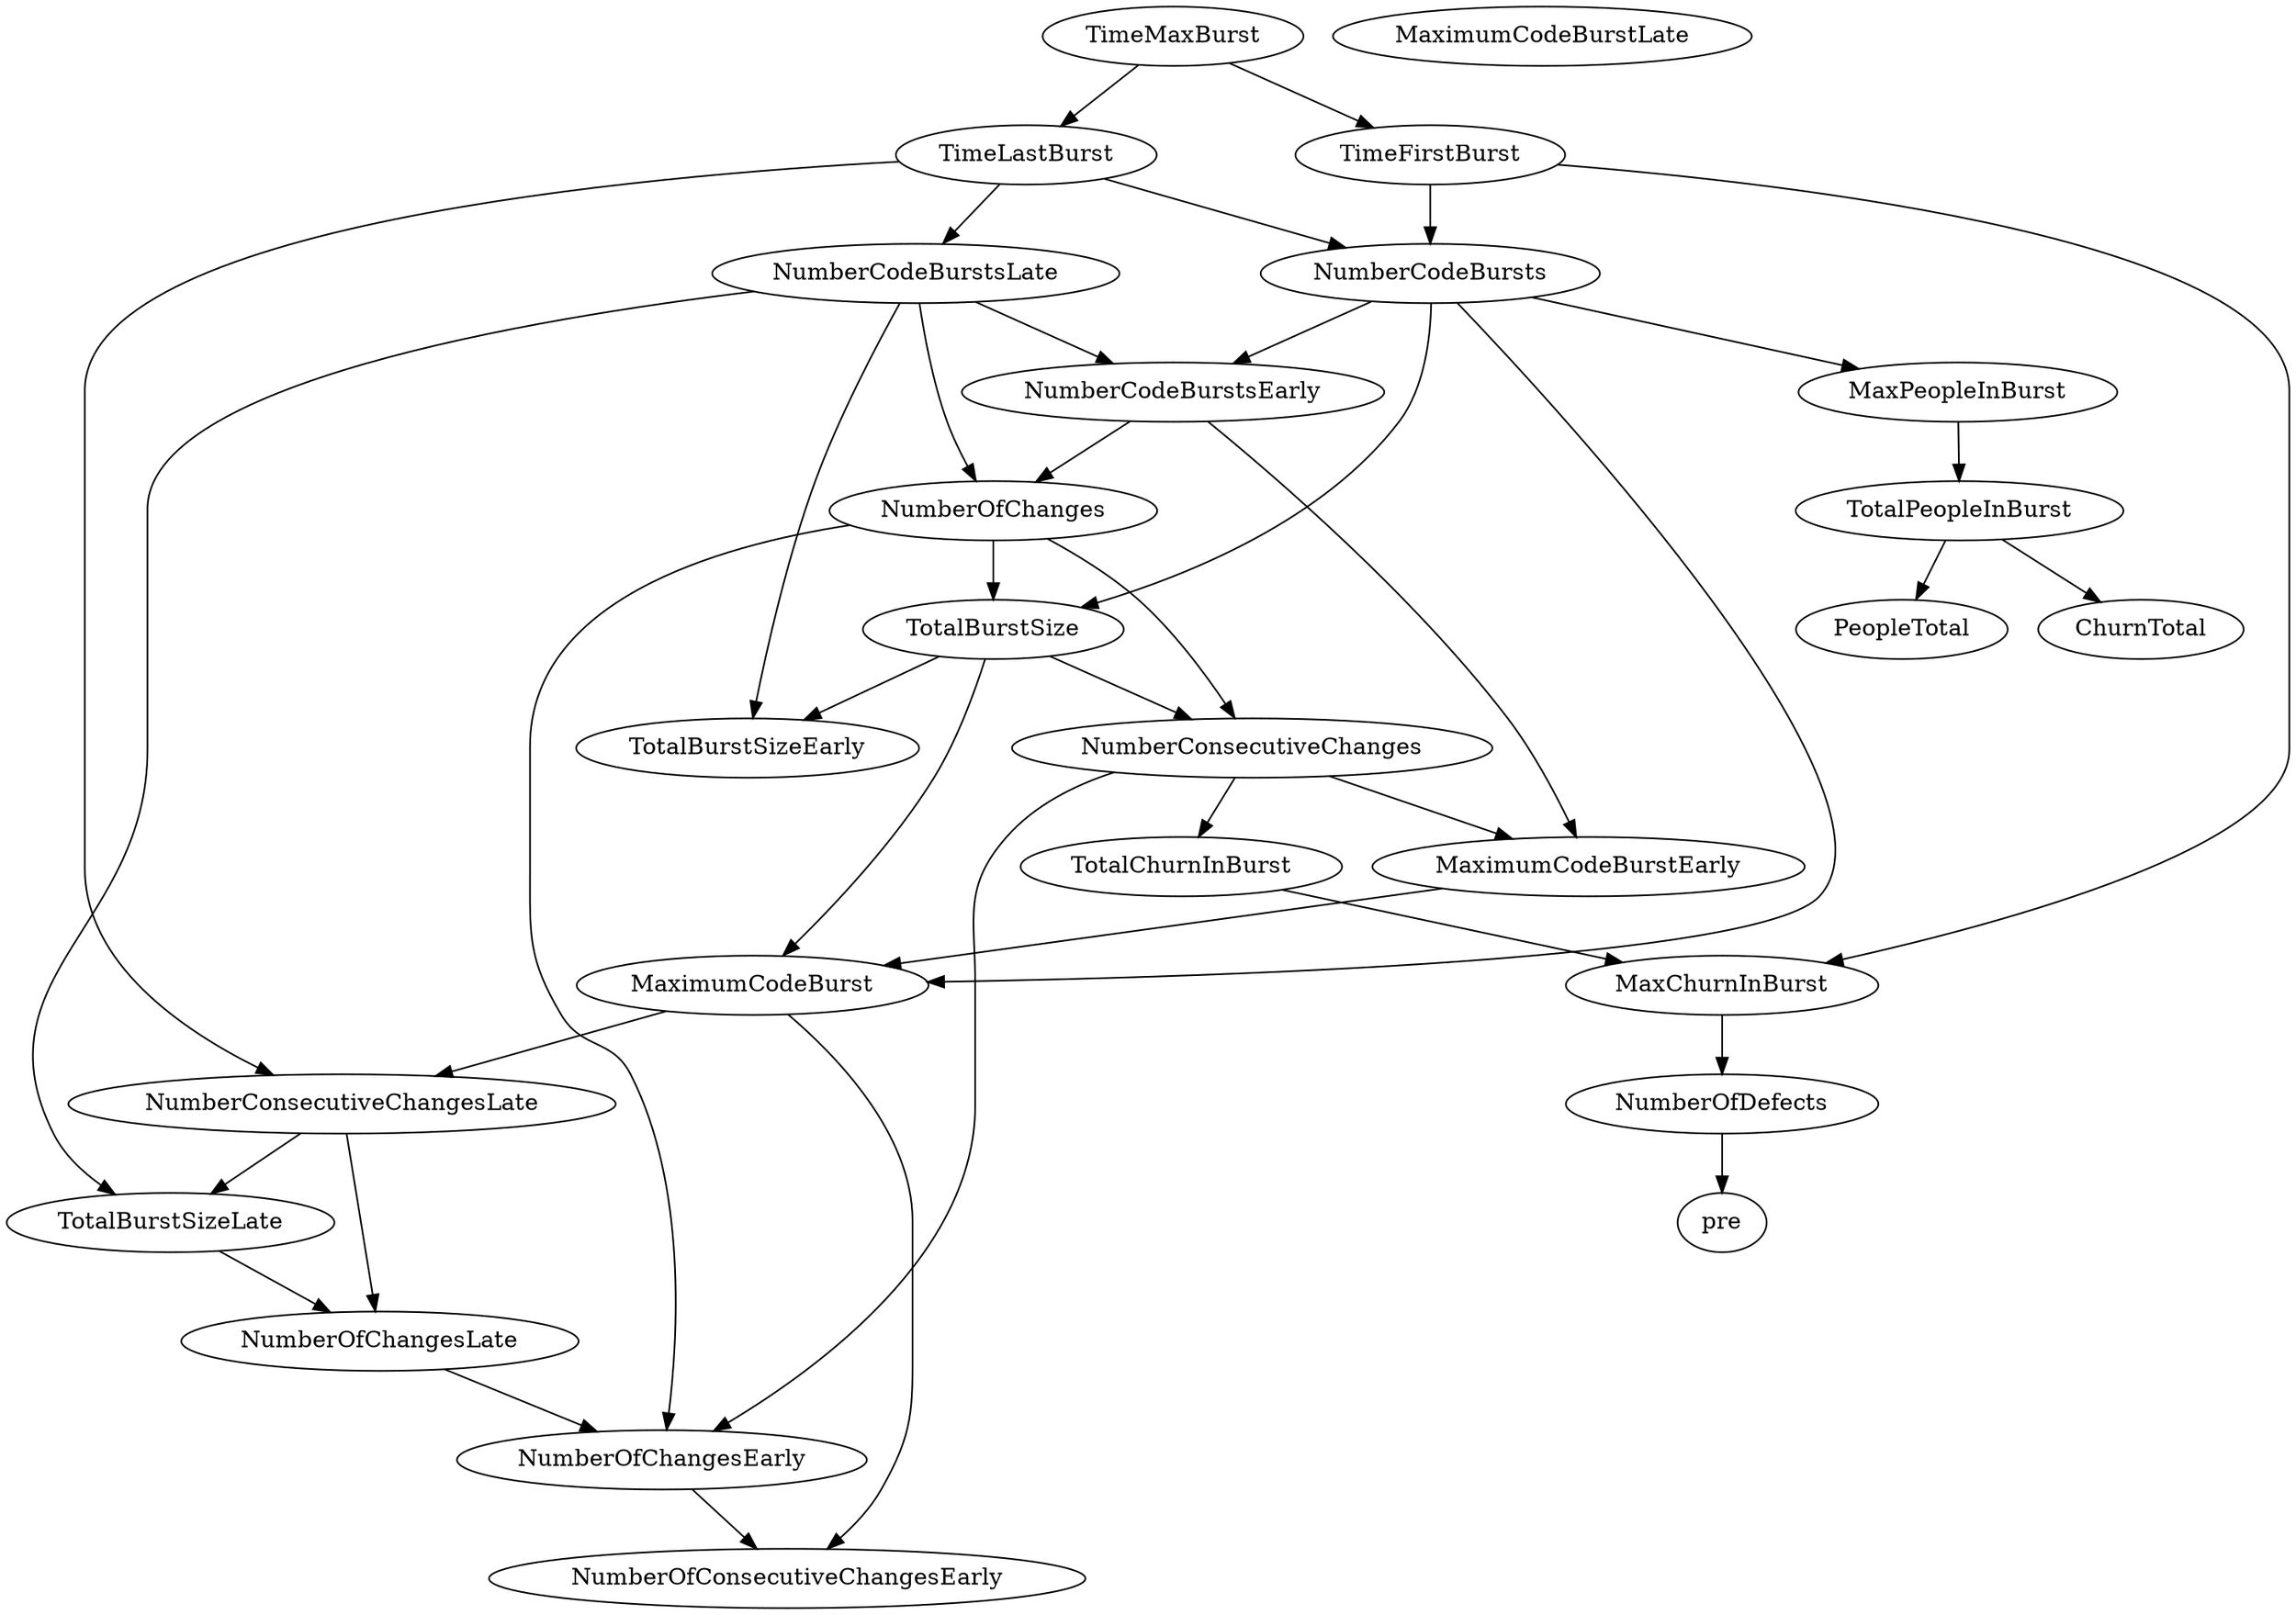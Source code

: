 digraph {
   TotalPeopleInBurst;
   MaximumCodeBurstLate;
   NumberOfChanges;
   MaxPeopleInBurst;
   TotalBurstSizeLate;
   NumberCodeBurstsLate;
   NumberOfChangesLate;
   NumberOfChangesEarly;
   MaxChurnInBurst;
   MaximumCodeBurstEarly;
   NumberCodeBurstsEarly;
   TimeFirstBurst;
   TotalChurnInBurst;
   ChurnTotal;
   MaximumCodeBurst;
   NumberOfConsecutiveChangesEarly;
   NumberConsecutiveChangesLate;
   TotalBurstSizeEarly;
   TotalBurstSize;
   TimeMaxBurst;
   NumberConsecutiveChanges;
   TimeLastBurst;
   NumberCodeBursts;
   PeopleTotal;
   pre;
   NumberOfDefects;
   TotalPeopleInBurst -> ChurnTotal;
   TotalPeopleInBurst -> PeopleTotal;
   NumberOfChanges -> NumberOfChangesEarly;
   NumberOfChanges -> TotalBurstSize;
   NumberOfChanges -> NumberConsecutiveChanges;
   MaxPeopleInBurst -> TotalPeopleInBurst;
   TotalBurstSizeLate -> NumberOfChangesLate;
   NumberCodeBurstsLate -> NumberOfChanges;
   NumberCodeBurstsLate -> TotalBurstSizeLate;
   NumberCodeBurstsLate -> NumberCodeBurstsEarly;
   NumberCodeBurstsLate -> TotalBurstSizeEarly;
   NumberOfChangesLate -> NumberOfChangesEarly;
   NumberOfChangesEarly -> NumberOfConsecutiveChangesEarly;
   MaxChurnInBurst -> NumberOfDefects;
   MaximumCodeBurstEarly -> MaximumCodeBurst;
   NumberCodeBurstsEarly -> NumberOfChanges;
   NumberCodeBurstsEarly -> MaximumCodeBurstEarly;
   TimeFirstBurst -> MaxChurnInBurst;
   TimeFirstBurst -> NumberCodeBursts;
   TotalChurnInBurst -> MaxChurnInBurst;
   MaximumCodeBurst -> NumberOfConsecutiveChangesEarly;
   MaximumCodeBurst -> NumberConsecutiveChangesLate;
   NumberConsecutiveChangesLate -> TotalBurstSizeLate;
   NumberConsecutiveChangesLate -> NumberOfChangesLate;
   TotalBurstSize -> MaximumCodeBurst;
   TotalBurstSize -> TotalBurstSizeEarly;
   TotalBurstSize -> NumberConsecutiveChanges;
   TimeMaxBurst -> TimeFirstBurst;
   TimeMaxBurst -> TimeLastBurst;
   NumberConsecutiveChanges -> NumberOfChangesEarly;
   NumberConsecutiveChanges -> MaximumCodeBurstEarly;
   NumberConsecutiveChanges -> TotalChurnInBurst;
   TimeLastBurst -> NumberCodeBurstsLate;
   TimeLastBurst -> NumberConsecutiveChangesLate;
   TimeLastBurst -> NumberCodeBursts;
   NumberCodeBursts -> MaxPeopleInBurst;
   NumberCodeBursts -> NumberCodeBurstsEarly;
   NumberCodeBursts -> MaximumCodeBurst;
   NumberCodeBursts -> TotalBurstSize;
   NumberOfDefects -> pre;
}
